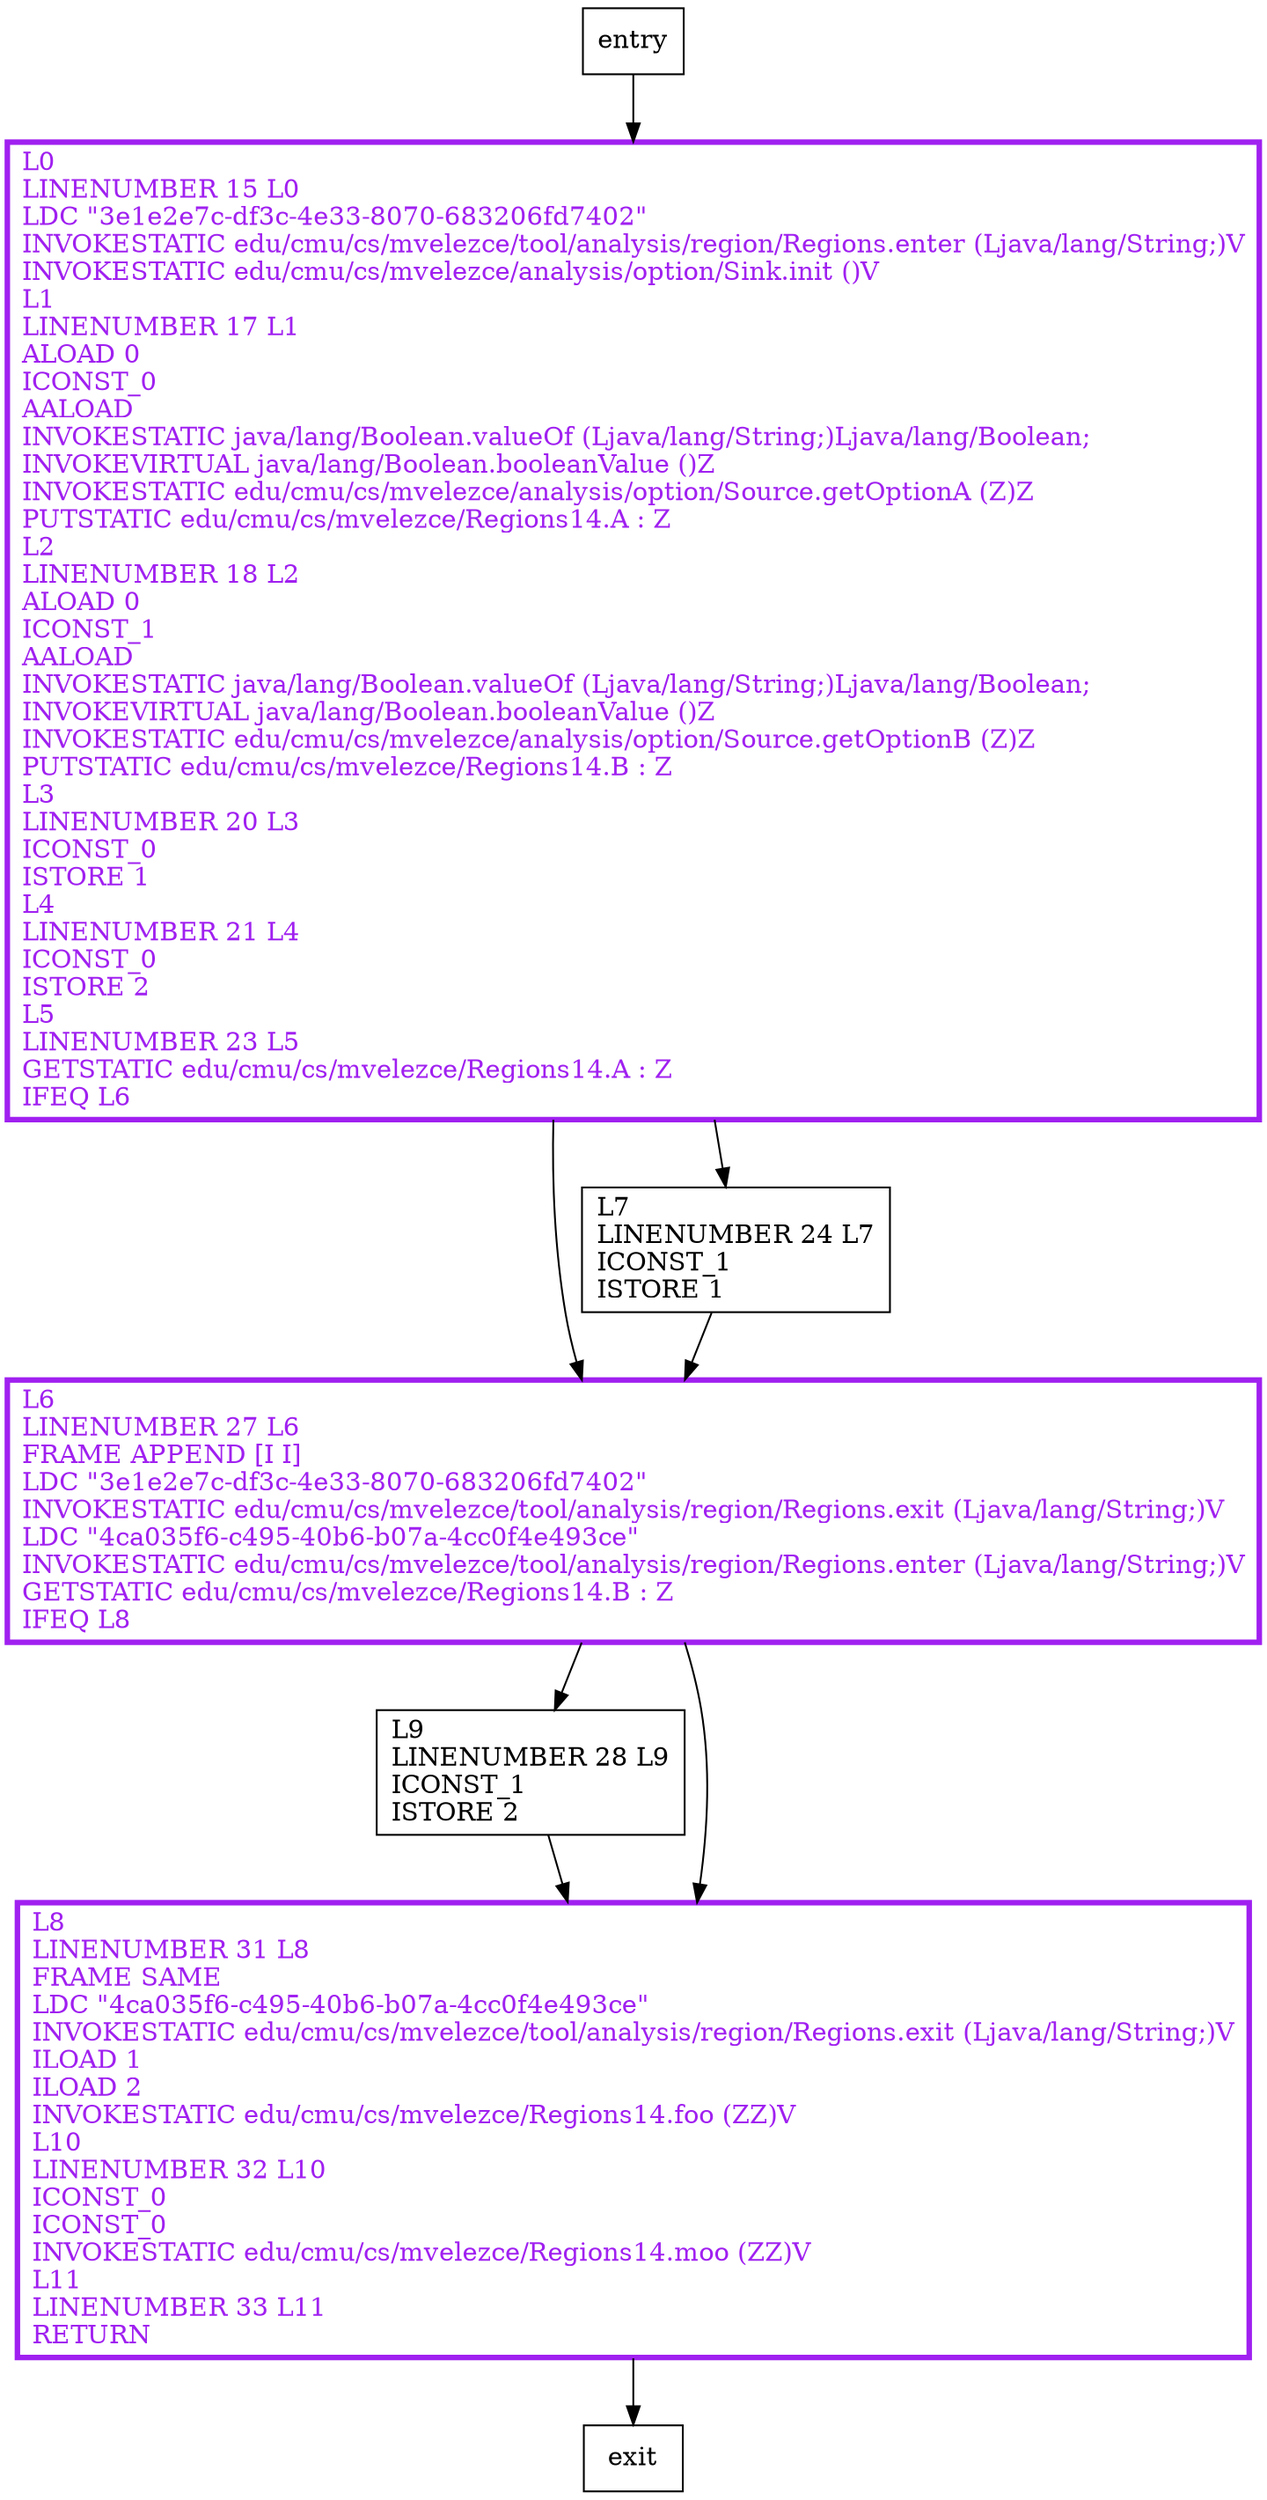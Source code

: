 digraph main {
node [shape=record];
478942396 [label="L9\lLINENUMBER 28 L9\lICONST_1\lISTORE 2\l"];
99439667 [label="L0\lLINENUMBER 15 L0\lLDC \"3e1e2e7c-df3c-4e33-8070-683206fd7402\"\lINVOKESTATIC edu/cmu/cs/mvelezce/tool/analysis/region/Regions.enter (Ljava/lang/String;)V\lINVOKESTATIC edu/cmu/cs/mvelezce/analysis/option/Sink.init ()V\lL1\lLINENUMBER 17 L1\lALOAD 0\lICONST_0\lAALOAD\lINVOKESTATIC java/lang/Boolean.valueOf (Ljava/lang/String;)Ljava/lang/Boolean;\lINVOKEVIRTUAL java/lang/Boolean.booleanValue ()Z\lINVOKESTATIC edu/cmu/cs/mvelezce/analysis/option/Source.getOptionA (Z)Z\lPUTSTATIC edu/cmu/cs/mvelezce/Regions14.A : Z\lL2\lLINENUMBER 18 L2\lALOAD 0\lICONST_1\lAALOAD\lINVOKESTATIC java/lang/Boolean.valueOf (Ljava/lang/String;)Ljava/lang/Boolean;\lINVOKEVIRTUAL java/lang/Boolean.booleanValue ()Z\lINVOKESTATIC edu/cmu/cs/mvelezce/analysis/option/Source.getOptionB (Z)Z\lPUTSTATIC edu/cmu/cs/mvelezce/Regions14.B : Z\lL3\lLINENUMBER 20 L3\lICONST_0\lISTORE 1\lL4\lLINENUMBER 21 L4\lICONST_0\lISTORE 2\lL5\lLINENUMBER 23 L5\lGETSTATIC edu/cmu/cs/mvelezce/Regions14.A : Z\lIFEQ L6\l"];
1940888118 [label="L8\lLINENUMBER 31 L8\lFRAME SAME\lLDC \"4ca035f6-c495-40b6-b07a-4cc0f4e493ce\"\lINVOKESTATIC edu/cmu/cs/mvelezce/tool/analysis/region/Regions.exit (Ljava/lang/String;)V\lILOAD 1\lILOAD 2\lINVOKESTATIC edu/cmu/cs/mvelezce/Regions14.foo (ZZ)V\lL10\lLINENUMBER 32 L10\lICONST_0\lICONST_0\lINVOKESTATIC edu/cmu/cs/mvelezce/Regions14.moo (ZZ)V\lL11\lLINENUMBER 33 L11\lRETURN\l"];
434509615 [label="L6\lLINENUMBER 27 L6\lFRAME APPEND [I I]\lLDC \"3e1e2e7c-df3c-4e33-8070-683206fd7402\"\lINVOKESTATIC edu/cmu/cs/mvelezce/tool/analysis/region/Regions.exit (Ljava/lang/String;)V\lLDC \"4ca035f6-c495-40b6-b07a-4cc0f4e493ce\"\lINVOKESTATIC edu/cmu/cs/mvelezce/tool/analysis/region/Regions.enter (Ljava/lang/String;)V\lGETSTATIC edu/cmu/cs/mvelezce/Regions14.B : Z\lIFEQ L8\l"];
1990315803 [label="L7\lLINENUMBER 24 L7\lICONST_1\lISTORE 1\l"];
entry;
exit;
entry -> 99439667;
478942396 -> 1940888118;
99439667 -> 434509615;
99439667 -> 1990315803;
1940888118 -> exit;
434509615 -> 478942396;
434509615 -> 1940888118;
1990315803 -> 434509615;
99439667[fontcolor="purple", penwidth=3, color="purple"];
1940888118[fontcolor="purple", penwidth=3, color="purple"];
434509615[fontcolor="purple", penwidth=3, color="purple"];
}
